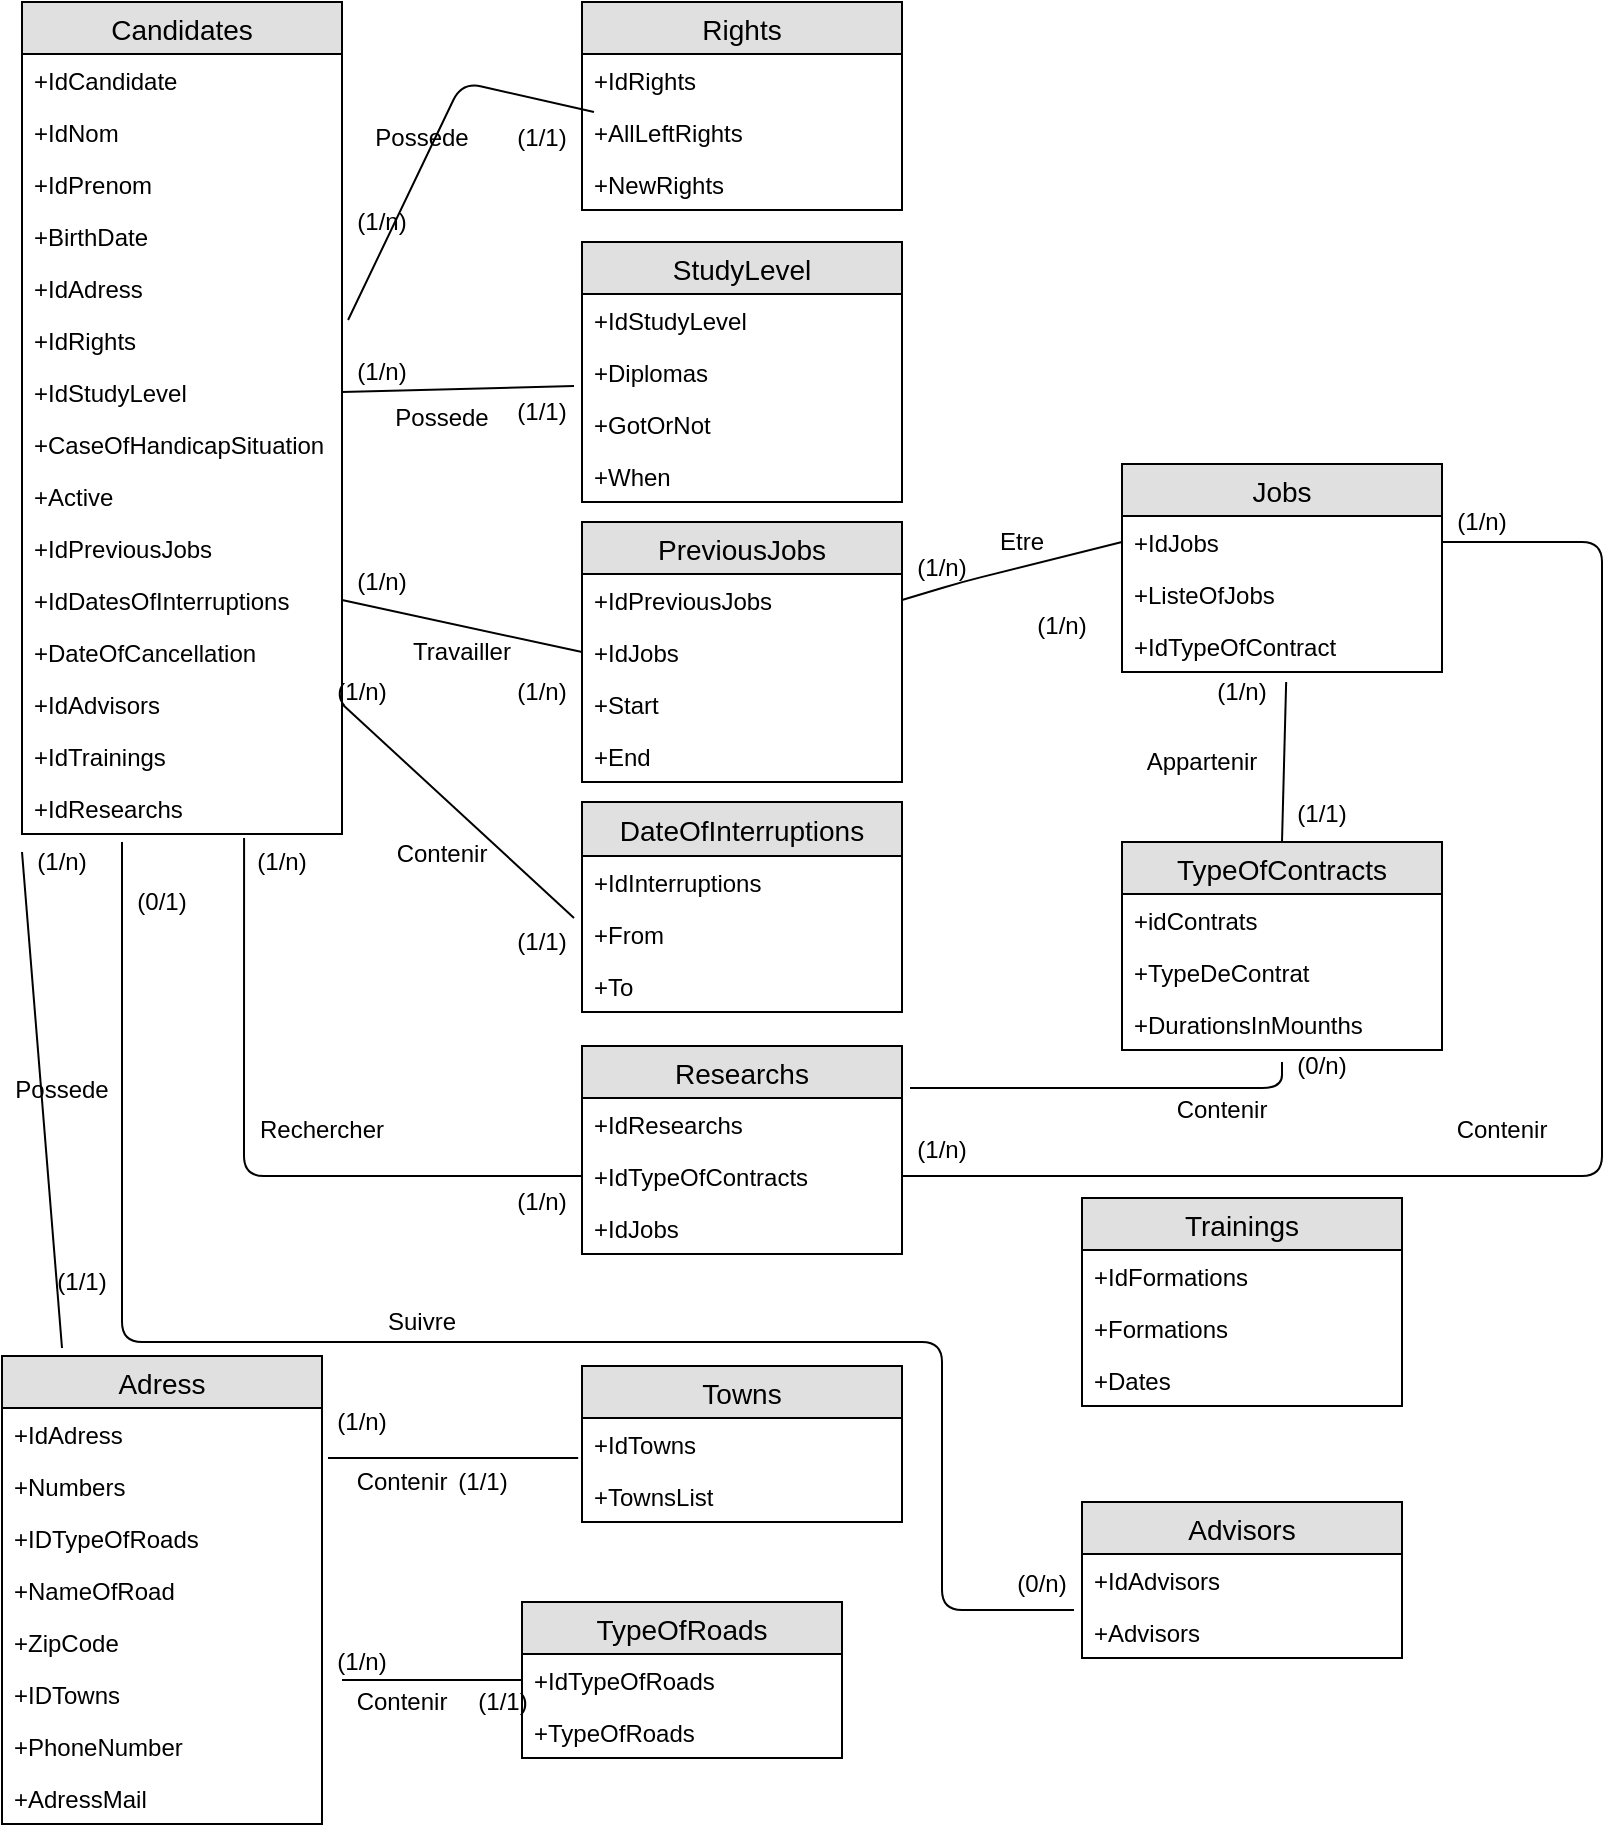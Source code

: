 <mxfile version="12.5.3" type="github">
  <diagram id="s1Qvu9CeLnc-_US4pbAX" name="Page-1">
    <mxGraphModel dx="1039" dy="684" grid="1" gridSize="10" guides="1" tooltips="1" connect="1" arrows="1" fold="1" page="1" pageScale="1" pageWidth="827" pageHeight="1169" math="0" shadow="0">
      <root>
        <mxCell id="0"/>
        <mxCell id="1" parent="0"/>
        <mxCell id="-qMkt_h-Dio3tg8o6YvI-29" value="Candidates" style="swimlane;fontStyle=0;childLayout=stackLayout;horizontal=1;startSize=26;fillColor=#e0e0e0;horizontalStack=0;resizeParent=1;resizeParentMax=0;resizeLast=0;collapsible=1;marginBottom=0;swimlaneFillColor=#ffffff;align=center;fontSize=14;" parent="1" vertex="1">
          <mxGeometry x="10" y="10" width="160" height="416" as="geometry"/>
        </mxCell>
        <mxCell id="-qMkt_h-Dio3tg8o6YvI-30" value="+IdCandidate" style="text;strokeColor=none;fillColor=none;spacingLeft=4;spacingRight=4;overflow=hidden;rotatable=0;points=[[0,0.5],[1,0.5]];portConstraint=eastwest;fontSize=12;" parent="-qMkt_h-Dio3tg8o6YvI-29" vertex="1">
          <mxGeometry y="26" width="160" height="26" as="geometry"/>
        </mxCell>
        <mxCell id="-qMkt_h-Dio3tg8o6YvI-31" value="+IdNom&#xa;" style="text;strokeColor=none;fillColor=none;spacingLeft=4;spacingRight=4;overflow=hidden;rotatable=0;points=[[0,0.5],[1,0.5]];portConstraint=eastwest;fontSize=12;" parent="-qMkt_h-Dio3tg8o6YvI-29" vertex="1">
          <mxGeometry y="52" width="160" height="26" as="geometry"/>
        </mxCell>
        <mxCell id="-qMkt_h-Dio3tg8o6YvI-32" value="+IdPrenom" style="text;strokeColor=none;fillColor=none;spacingLeft=4;spacingRight=4;overflow=hidden;rotatable=0;points=[[0,0.5],[1,0.5]];portConstraint=eastwest;fontSize=12;" parent="-qMkt_h-Dio3tg8o6YvI-29" vertex="1">
          <mxGeometry y="78" width="160" height="26" as="geometry"/>
        </mxCell>
        <mxCell id="-qMkt_h-Dio3tg8o6YvI-128" value="+BirthDate" style="text;strokeColor=none;fillColor=none;spacingLeft=4;spacingRight=4;overflow=hidden;rotatable=0;points=[[0,0.5],[1,0.5]];portConstraint=eastwest;fontSize=12;fontColor=#000000;" parent="-qMkt_h-Dio3tg8o6YvI-29" vertex="1">
          <mxGeometry y="104" width="160" height="26" as="geometry"/>
        </mxCell>
        <mxCell id="SBeB9jDC49FFSnGJznRm-3" value="+IdAdress&#xa;" style="text;strokeColor=none;fillColor=none;spacingLeft=4;spacingRight=4;overflow=hidden;rotatable=0;points=[[0,0.5],[1,0.5]];portConstraint=eastwest;fontSize=12;fontColor=#000000;" vertex="1" parent="-qMkt_h-Dio3tg8o6YvI-29">
          <mxGeometry y="130" width="160" height="26" as="geometry"/>
        </mxCell>
        <mxCell id="-qMkt_h-Dio3tg8o6YvI-36" value="+IdRights" style="text;strokeColor=none;fillColor=none;spacingLeft=4;spacingRight=4;overflow=hidden;rotatable=0;points=[[0,0.5],[1,0.5]];portConstraint=eastwest;fontSize=12;fontColor=#000000;" parent="-qMkt_h-Dio3tg8o6YvI-29" vertex="1">
          <mxGeometry y="156" width="160" height="26" as="geometry"/>
        </mxCell>
        <mxCell id="-qMkt_h-Dio3tg8o6YvI-134" value="+IdStudyLevel" style="text;strokeColor=none;fillColor=none;spacingLeft=4;spacingRight=4;overflow=hidden;rotatable=0;points=[[0,0.5],[1,0.5]];portConstraint=eastwest;fontSize=12;fontColor=#000000;" parent="-qMkt_h-Dio3tg8o6YvI-29" vertex="1">
          <mxGeometry y="182" width="160" height="26" as="geometry"/>
        </mxCell>
        <mxCell id="-qMkt_h-Dio3tg8o6YvI-140" value="+CaseOfHandicapSituation" style="text;strokeColor=none;fillColor=none;spacingLeft=4;spacingRight=4;overflow=hidden;rotatable=0;points=[[0,0.5],[1,0.5]];portConstraint=eastwest;fontSize=12;fontColor=#000000;" parent="-qMkt_h-Dio3tg8o6YvI-29" vertex="1">
          <mxGeometry y="208" width="160" height="26" as="geometry"/>
        </mxCell>
        <mxCell id="-qMkt_h-Dio3tg8o6YvI-34" value="+Active" style="text;strokeColor=none;fillColor=none;spacingLeft=4;spacingRight=4;overflow=hidden;rotatable=0;points=[[0,0.5],[1,0.5]];portConstraint=eastwest;fontSize=12;" parent="-qMkt_h-Dio3tg8o6YvI-29" vertex="1">
          <mxGeometry y="234" width="160" height="26" as="geometry"/>
        </mxCell>
        <mxCell id="-qMkt_h-Dio3tg8o6YvI-40" value="+IdPreviousJobs" style="text;strokeColor=none;fillColor=none;spacingLeft=4;spacingRight=4;overflow=hidden;rotatable=0;points=[[0,0.5],[1,0.5]];portConstraint=eastwest;fontSize=12;fontColor=#000000;" parent="-qMkt_h-Dio3tg8o6YvI-29" vertex="1">
          <mxGeometry y="260" width="160" height="26" as="geometry"/>
        </mxCell>
        <mxCell id="-qMkt_h-Dio3tg8o6YvI-76" value="+IdDatesOfInterruptions&#xa;" style="text;strokeColor=none;fillColor=none;spacingLeft=4;spacingRight=4;overflow=hidden;rotatable=0;points=[[0,0.5],[1,0.5]];portConstraint=eastwest;fontSize=12;fontColor=#000000;" parent="-qMkt_h-Dio3tg8o6YvI-29" vertex="1">
          <mxGeometry y="286" width="160" height="26" as="geometry"/>
        </mxCell>
        <mxCell id="-qMkt_h-Dio3tg8o6YvI-72" value="+DateOfCancellation&#xa;" style="text;strokeColor=none;fillColor=none;spacingLeft=4;spacingRight=4;overflow=hidden;rotatable=0;points=[[0,0.5],[1,0.5]];portConstraint=eastwest;fontSize=12;fontColor=#000000;" parent="-qMkt_h-Dio3tg8o6YvI-29" vertex="1">
          <mxGeometry y="312" width="160" height="26" as="geometry"/>
        </mxCell>
        <mxCell id="-qMkt_h-Dio3tg8o6YvI-37" value="+IdAdvisors" style="text;strokeColor=none;fillColor=none;spacingLeft=4;spacingRight=4;overflow=hidden;rotatable=0;points=[[0,0.5],[1,0.5]];portConstraint=eastwest;fontSize=12;fontColor=#000000;" parent="-qMkt_h-Dio3tg8o6YvI-29" vertex="1">
          <mxGeometry y="338" width="160" height="26" as="geometry"/>
        </mxCell>
        <mxCell id="-qMkt_h-Dio3tg8o6YvI-38" value="+IdTrainings" style="text;strokeColor=none;fillColor=none;spacingLeft=4;spacingRight=4;overflow=hidden;rotatable=0;points=[[0,0.5],[1,0.5]];portConstraint=eastwest;fontSize=12;fontColor=#000000;" parent="-qMkt_h-Dio3tg8o6YvI-29" vertex="1">
          <mxGeometry y="364" width="160" height="26" as="geometry"/>
        </mxCell>
        <mxCell id="-qMkt_h-Dio3tg8o6YvI-39" value="+IdResearchs" style="text;strokeColor=none;fillColor=none;spacingLeft=4;spacingRight=4;overflow=hidden;rotatable=0;points=[[0,0.5],[1,0.5]];portConstraint=eastwest;fontSize=12;fontColor=#000000;" parent="-qMkt_h-Dio3tg8o6YvI-29" vertex="1">
          <mxGeometry y="390" width="160" height="26" as="geometry"/>
        </mxCell>
        <mxCell id="-qMkt_h-Dio3tg8o6YvI-61" value="Rights" style="swimlane;fontStyle=0;childLayout=stackLayout;horizontal=1;startSize=26;fillColor=#e0e0e0;horizontalStack=0;resizeParent=1;resizeParentMax=0;resizeLast=0;collapsible=1;marginBottom=0;swimlaneFillColor=#ffffff;align=center;fontSize=14;" parent="1" vertex="1">
          <mxGeometry x="290" y="10" width="160" height="104" as="geometry"/>
        </mxCell>
        <mxCell id="-qMkt_h-Dio3tg8o6YvI-62" value="+IdRights" style="text;strokeColor=none;fillColor=none;spacingLeft=4;spacingRight=4;overflow=hidden;rotatable=0;points=[[0,0.5],[1,0.5]];portConstraint=eastwest;fontSize=12;" parent="-qMkt_h-Dio3tg8o6YvI-61" vertex="1">
          <mxGeometry y="26" width="160" height="26" as="geometry"/>
        </mxCell>
        <mxCell id="-qMkt_h-Dio3tg8o6YvI-63" value="+AllLeftRights" style="text;strokeColor=none;fillColor=none;spacingLeft=4;spacingRight=4;overflow=hidden;rotatable=0;points=[[0,0.5],[1,0.5]];portConstraint=eastwest;fontSize=12;" parent="-qMkt_h-Dio3tg8o6YvI-61" vertex="1">
          <mxGeometry y="52" width="160" height="26" as="geometry"/>
        </mxCell>
        <mxCell id="-qMkt_h-Dio3tg8o6YvI-91" value="+NewRights" style="text;strokeColor=none;fillColor=none;spacingLeft=4;spacingRight=4;overflow=hidden;rotatable=0;points=[[0,0.5],[1,0.5]];portConstraint=eastwest;fontSize=12;" parent="-qMkt_h-Dio3tg8o6YvI-61" vertex="1">
          <mxGeometry y="78" width="160" height="26" as="geometry"/>
        </mxCell>
        <mxCell id="-qMkt_h-Dio3tg8o6YvI-64" value="Advisors" style="swimlane;fontStyle=0;childLayout=stackLayout;horizontal=1;startSize=26;fillColor=#e0e0e0;horizontalStack=0;resizeParent=1;resizeParentMax=0;resizeLast=0;collapsible=1;marginBottom=0;swimlaneFillColor=#ffffff;align=center;fontSize=14;" parent="1" vertex="1">
          <mxGeometry x="540" y="760" width="160" height="78" as="geometry"/>
        </mxCell>
        <mxCell id="-qMkt_h-Dio3tg8o6YvI-65" value="+IdAdvisors" style="text;strokeColor=none;fillColor=none;spacingLeft=4;spacingRight=4;overflow=hidden;rotatable=0;points=[[0,0.5],[1,0.5]];portConstraint=eastwest;fontSize=12;" parent="-qMkt_h-Dio3tg8o6YvI-64" vertex="1">
          <mxGeometry y="26" width="160" height="26" as="geometry"/>
        </mxCell>
        <mxCell id="-qMkt_h-Dio3tg8o6YvI-66" value="+Advisors" style="text;strokeColor=none;fillColor=none;spacingLeft=4;spacingRight=4;overflow=hidden;rotatable=0;points=[[0,0.5],[1,0.5]];portConstraint=eastwest;fontSize=12;" parent="-qMkt_h-Dio3tg8o6YvI-64" vertex="1">
          <mxGeometry y="52" width="160" height="26" as="geometry"/>
        </mxCell>
        <mxCell id="-qMkt_h-Dio3tg8o6YvI-68" value="Trainings" style="swimlane;fontStyle=0;childLayout=stackLayout;horizontal=1;startSize=26;fillColor=#e0e0e0;horizontalStack=0;resizeParent=1;resizeParentMax=0;resizeLast=0;collapsible=1;marginBottom=0;swimlaneFillColor=#ffffff;align=center;fontSize=14;" parent="1" vertex="1">
          <mxGeometry x="540" y="608" width="160" height="104" as="geometry"/>
        </mxCell>
        <mxCell id="-qMkt_h-Dio3tg8o6YvI-69" value="+IdFormations" style="text;strokeColor=none;fillColor=none;spacingLeft=4;spacingRight=4;overflow=hidden;rotatable=0;points=[[0,0.5],[1,0.5]];portConstraint=eastwest;fontSize=12;" parent="-qMkt_h-Dio3tg8o6YvI-68" vertex="1">
          <mxGeometry y="26" width="160" height="26" as="geometry"/>
        </mxCell>
        <mxCell id="-qMkt_h-Dio3tg8o6YvI-70" value="+Formations" style="text;strokeColor=none;fillColor=none;spacingLeft=4;spacingRight=4;overflow=hidden;rotatable=0;points=[[0,0.5],[1,0.5]];portConstraint=eastwest;fontSize=12;" parent="-qMkt_h-Dio3tg8o6YvI-68" vertex="1">
          <mxGeometry y="52" width="160" height="26" as="geometry"/>
        </mxCell>
        <mxCell id="-qMkt_h-Dio3tg8o6YvI-71" value="+Dates" style="text;strokeColor=none;fillColor=none;spacingLeft=4;spacingRight=4;overflow=hidden;rotatable=0;points=[[0,0.5],[1,0.5]];portConstraint=eastwest;fontSize=12;" parent="-qMkt_h-Dio3tg8o6YvI-68" vertex="1">
          <mxGeometry y="78" width="160" height="26" as="geometry"/>
        </mxCell>
        <mxCell id="-qMkt_h-Dio3tg8o6YvI-77" value="DateOfInterruptions" style="swimlane;fontStyle=0;childLayout=stackLayout;horizontal=1;startSize=27;fillColor=#e0e0e0;horizontalStack=0;resizeParent=1;resizeParentMax=0;resizeLast=0;collapsible=1;marginBottom=0;swimlaneFillColor=#ffffff;align=center;fontSize=14;" parent="1" vertex="1">
          <mxGeometry x="290" y="410" width="160" height="105" as="geometry"/>
        </mxCell>
        <mxCell id="-qMkt_h-Dio3tg8o6YvI-78" value="+IdInterruptions" style="text;strokeColor=none;fillColor=none;spacingLeft=4;spacingRight=4;overflow=hidden;rotatable=0;points=[[0,0.5],[1,0.5]];portConstraint=eastwest;fontSize=12;fontStyle=0" parent="-qMkt_h-Dio3tg8o6YvI-77" vertex="1">
          <mxGeometry y="27" width="160" height="26" as="geometry"/>
        </mxCell>
        <mxCell id="-qMkt_h-Dio3tg8o6YvI-79" value="+From" style="text;strokeColor=none;fillColor=none;spacingLeft=4;spacingRight=4;overflow=hidden;rotatable=0;points=[[0,0.5],[1,0.5]];portConstraint=eastwest;fontSize=12;" parent="-qMkt_h-Dio3tg8o6YvI-77" vertex="1">
          <mxGeometry y="53" width="160" height="26" as="geometry"/>
        </mxCell>
        <mxCell id="SBeB9jDC49FFSnGJznRm-2" value="+To" style="text;strokeColor=none;fillColor=none;spacingLeft=4;spacingRight=4;overflow=hidden;rotatable=0;points=[[0,0.5],[1,0.5]];portConstraint=eastwest;fontSize=12;" vertex="1" parent="-qMkt_h-Dio3tg8o6YvI-77">
          <mxGeometry y="79" width="160" height="26" as="geometry"/>
        </mxCell>
        <mxCell id="-qMkt_h-Dio3tg8o6YvI-80" value="Researchs" style="swimlane;fontStyle=0;childLayout=stackLayout;horizontal=1;startSize=26;fillColor=#e0e0e0;horizontalStack=0;resizeParent=1;resizeParentMax=0;resizeLast=0;collapsible=1;marginBottom=0;swimlaneFillColor=#ffffff;align=center;fontSize=14;" parent="1" vertex="1">
          <mxGeometry x="290" y="532" width="160" height="104" as="geometry"/>
        </mxCell>
        <mxCell id="-qMkt_h-Dio3tg8o6YvI-81" value="+IdResearchs" style="text;strokeColor=none;fillColor=none;spacingLeft=4;spacingRight=4;overflow=hidden;rotatable=0;points=[[0,0.5],[1,0.5]];portConstraint=eastwest;fontSize=12;" parent="-qMkt_h-Dio3tg8o6YvI-80" vertex="1">
          <mxGeometry y="26" width="160" height="26" as="geometry"/>
        </mxCell>
        <mxCell id="-qMkt_h-Dio3tg8o6YvI-82" value="+IdTypeOfContracts" style="text;strokeColor=none;fillColor=none;spacingLeft=4;spacingRight=4;overflow=hidden;rotatable=0;points=[[0,0.5],[1,0.5]];portConstraint=eastwest;fontSize=12;" parent="-qMkt_h-Dio3tg8o6YvI-80" vertex="1">
          <mxGeometry y="52" width="160" height="26" as="geometry"/>
        </mxCell>
        <mxCell id="-qMkt_h-Dio3tg8o6YvI-133" value="+IdJobs" style="text;strokeColor=none;fillColor=none;spacingLeft=4;spacingRight=4;overflow=hidden;rotatable=0;points=[[0,0.5],[1,0.5]];portConstraint=eastwest;fontSize=12;" parent="-qMkt_h-Dio3tg8o6YvI-80" vertex="1">
          <mxGeometry y="78" width="160" height="26" as="geometry"/>
        </mxCell>
        <mxCell id="-qMkt_h-Dio3tg8o6YvI-84" value="TypeOfContracts" style="swimlane;fontStyle=0;childLayout=stackLayout;horizontal=1;startSize=26;fillColor=#e0e0e0;horizontalStack=0;resizeParent=1;resizeParentMax=0;resizeLast=0;collapsible=1;marginBottom=0;swimlaneFillColor=#ffffff;align=center;fontSize=14;" parent="1" vertex="1">
          <mxGeometry x="560" y="430" width="160" height="104" as="geometry"/>
        </mxCell>
        <mxCell id="-qMkt_h-Dio3tg8o6YvI-85" value="+idContrats" style="text;strokeColor=none;fillColor=none;spacingLeft=4;spacingRight=4;overflow=hidden;rotatable=0;points=[[0,0.5],[1,0.5]];portConstraint=eastwest;fontSize=12;" parent="-qMkt_h-Dio3tg8o6YvI-84" vertex="1">
          <mxGeometry y="26" width="160" height="26" as="geometry"/>
        </mxCell>
        <mxCell id="-qMkt_h-Dio3tg8o6YvI-86" value="+TypeDeContrat" style="text;strokeColor=none;fillColor=none;spacingLeft=4;spacingRight=4;overflow=hidden;rotatable=0;points=[[0,0.5],[1,0.5]];portConstraint=eastwest;fontSize=12;" parent="-qMkt_h-Dio3tg8o6YvI-84" vertex="1">
          <mxGeometry y="52" width="160" height="26" as="geometry"/>
        </mxCell>
        <mxCell id="-qMkt_h-Dio3tg8o6YvI-87" value="+DurationsInMounths" style="text;strokeColor=none;fillColor=none;spacingLeft=4;spacingRight=4;overflow=hidden;rotatable=0;points=[[0,0.5],[1,0.5]];portConstraint=eastwest;fontSize=12;" parent="-qMkt_h-Dio3tg8o6YvI-84" vertex="1">
          <mxGeometry y="78" width="160" height="26" as="geometry"/>
        </mxCell>
        <mxCell id="-qMkt_h-Dio3tg8o6YvI-93" value="PreviousJobs" style="swimlane;fontStyle=0;childLayout=stackLayout;horizontal=1;startSize=26;fillColor=#e0e0e0;horizontalStack=0;resizeParent=1;resizeParentMax=0;resizeLast=0;collapsible=1;marginBottom=0;swimlaneFillColor=#ffffff;align=center;fontSize=14;" parent="1" vertex="1">
          <mxGeometry x="290" y="270" width="160" height="130" as="geometry"/>
        </mxCell>
        <mxCell id="-qMkt_h-Dio3tg8o6YvI-94" value="+IdPreviousJobs" style="text;strokeColor=none;fillColor=none;spacingLeft=4;spacingRight=4;overflow=hidden;rotatable=0;points=[[0,0.5],[1,0.5]];portConstraint=eastwest;fontSize=12;" parent="-qMkt_h-Dio3tg8o6YvI-93" vertex="1">
          <mxGeometry y="26" width="160" height="26" as="geometry"/>
        </mxCell>
        <mxCell id="-qMkt_h-Dio3tg8o6YvI-95" value="+IdJobs" style="text;strokeColor=none;fillColor=none;spacingLeft=4;spacingRight=4;overflow=hidden;rotatable=0;points=[[0,0.5],[1,0.5]];portConstraint=eastwest;fontSize=12;" parent="-qMkt_h-Dio3tg8o6YvI-93" vertex="1">
          <mxGeometry y="52" width="160" height="26" as="geometry"/>
        </mxCell>
        <mxCell id="-qMkt_h-Dio3tg8o6YvI-96" value="+Start" style="text;strokeColor=none;fillColor=none;spacingLeft=4;spacingRight=4;overflow=hidden;rotatable=0;points=[[0,0.5],[1,0.5]];portConstraint=eastwest;fontSize=12;" parent="-qMkt_h-Dio3tg8o6YvI-93" vertex="1">
          <mxGeometry y="78" width="160" height="26" as="geometry"/>
        </mxCell>
        <mxCell id="SBeB9jDC49FFSnGJznRm-53" value="+End" style="text;strokeColor=none;fillColor=none;spacingLeft=4;spacingRight=4;overflow=hidden;rotatable=0;points=[[0,0.5],[1,0.5]];portConstraint=eastwest;fontSize=12;" vertex="1" parent="-qMkt_h-Dio3tg8o6YvI-93">
          <mxGeometry y="104" width="160" height="26" as="geometry"/>
        </mxCell>
        <mxCell id="-qMkt_h-Dio3tg8o6YvI-98" value="Jobs" style="swimlane;fontStyle=0;childLayout=stackLayout;horizontal=1;startSize=26;fillColor=#e0e0e0;horizontalStack=0;resizeParent=1;resizeParentMax=0;resizeLast=0;collapsible=1;marginBottom=0;swimlaneFillColor=#ffffff;align=center;fontSize=14;" parent="1" vertex="1">
          <mxGeometry x="560" y="241" width="160" height="104" as="geometry"/>
        </mxCell>
        <mxCell id="-qMkt_h-Dio3tg8o6YvI-99" value="+IdJobs" style="text;strokeColor=none;fillColor=none;spacingLeft=4;spacingRight=4;overflow=hidden;rotatable=0;points=[[0,0.5],[1,0.5]];portConstraint=eastwest;fontSize=12;fontStyle=0" parent="-qMkt_h-Dio3tg8o6YvI-98" vertex="1">
          <mxGeometry y="26" width="160" height="26" as="geometry"/>
        </mxCell>
        <mxCell id="-qMkt_h-Dio3tg8o6YvI-100" value="+ListeOfJobs" style="text;strokeColor=none;fillColor=none;spacingLeft=4;spacingRight=4;overflow=hidden;rotatable=0;points=[[0,0.5],[1,0.5]];portConstraint=eastwest;fontSize=12;" parent="-qMkt_h-Dio3tg8o6YvI-98" vertex="1">
          <mxGeometry y="52" width="160" height="26" as="geometry"/>
        </mxCell>
        <mxCell id="-qMkt_h-Dio3tg8o6YvI-139" value="+IdTypeOfContract" style="text;strokeColor=none;fillColor=none;spacingLeft=4;spacingRight=4;overflow=hidden;rotatable=0;points=[[0,0.5],[1,0.5]];portConstraint=eastwest;fontSize=12;" parent="-qMkt_h-Dio3tg8o6YvI-98" vertex="1">
          <mxGeometry y="78" width="160" height="26" as="geometry"/>
        </mxCell>
        <mxCell id="-qMkt_h-Dio3tg8o6YvI-106" value="Adress" style="swimlane;fontStyle=0;childLayout=stackLayout;horizontal=1;startSize=26;fillColor=#e0e0e0;horizontalStack=0;resizeParent=1;resizeParentMax=0;resizeLast=0;collapsible=1;marginBottom=0;swimlaneFillColor=#ffffff;align=center;fontSize=14;" parent="1" vertex="1">
          <mxGeometry y="687" width="160" height="234" as="geometry"/>
        </mxCell>
        <mxCell id="-qMkt_h-Dio3tg8o6YvI-107" value="+IdAdress" style="text;strokeColor=none;fillColor=none;spacingLeft=4;spacingRight=4;overflow=hidden;rotatable=0;points=[[0,0.5],[1,0.5]];portConstraint=eastwest;fontSize=12;" parent="-qMkt_h-Dio3tg8o6YvI-106" vertex="1">
          <mxGeometry y="26" width="160" height="26" as="geometry"/>
        </mxCell>
        <mxCell id="-qMkt_h-Dio3tg8o6YvI-108" value="+Numbers" style="text;strokeColor=none;fillColor=none;spacingLeft=4;spacingRight=4;overflow=hidden;rotatable=0;points=[[0,0.5],[1,0.5]];portConstraint=eastwest;fontSize=12;" parent="-qMkt_h-Dio3tg8o6YvI-106" vertex="1">
          <mxGeometry y="52" width="160" height="26" as="geometry"/>
        </mxCell>
        <mxCell id="-qMkt_h-Dio3tg8o6YvI-109" value="+IDTypeOfRoads" style="text;strokeColor=none;fillColor=none;spacingLeft=4;spacingRight=4;overflow=hidden;rotatable=0;points=[[0,0.5],[1,0.5]];portConstraint=eastwest;fontSize=12;" parent="-qMkt_h-Dio3tg8o6YvI-106" vertex="1">
          <mxGeometry y="78" width="160" height="26" as="geometry"/>
        </mxCell>
        <mxCell id="-qMkt_h-Dio3tg8o6YvI-119" value="+NameOfRoad" style="text;strokeColor=none;fillColor=none;spacingLeft=4;spacingRight=4;overflow=hidden;rotatable=0;points=[[0,0.5],[1,0.5]];portConstraint=eastwest;fontSize=12;" parent="-qMkt_h-Dio3tg8o6YvI-106" vertex="1">
          <mxGeometry y="104" width="160" height="26" as="geometry"/>
        </mxCell>
        <mxCell id="-qMkt_h-Dio3tg8o6YvI-120" value="+ZipCode" style="text;strokeColor=none;fillColor=none;spacingLeft=4;spacingRight=4;overflow=hidden;rotatable=0;points=[[0,0.5],[1,0.5]];portConstraint=eastwest;fontSize=12;" parent="-qMkt_h-Dio3tg8o6YvI-106" vertex="1">
          <mxGeometry y="130" width="160" height="26" as="geometry"/>
        </mxCell>
        <mxCell id="-qMkt_h-Dio3tg8o6YvI-121" value="+IDTowns" style="text;strokeColor=none;fillColor=none;spacingLeft=4;spacingRight=4;overflow=hidden;rotatable=0;points=[[0,0.5],[1,0.5]];portConstraint=eastwest;fontSize=12;" parent="-qMkt_h-Dio3tg8o6YvI-106" vertex="1">
          <mxGeometry y="156" width="160" height="26" as="geometry"/>
        </mxCell>
        <mxCell id="-qMkt_h-Dio3tg8o6YvI-110" value="+PhoneNumber" style="text;strokeColor=none;fillColor=none;spacingLeft=4;spacingRight=4;overflow=hidden;rotatable=0;points=[[0,0.5],[1,0.5]];portConstraint=eastwest;fontSize=12;" parent="-qMkt_h-Dio3tg8o6YvI-106" vertex="1">
          <mxGeometry y="182" width="160" height="26" as="geometry"/>
        </mxCell>
        <mxCell id="-qMkt_h-Dio3tg8o6YvI-111" value="+AdressMail" style="text;strokeColor=none;fillColor=none;spacingLeft=4;spacingRight=4;overflow=hidden;rotatable=0;points=[[0,0.5],[1,0.5]];portConstraint=eastwest;fontSize=12;" parent="-qMkt_h-Dio3tg8o6YvI-106" vertex="1">
          <mxGeometry y="208" width="160" height="26" as="geometry"/>
        </mxCell>
        <mxCell id="-qMkt_h-Dio3tg8o6YvI-115" value="TypeOfRoads" style="swimlane;fontStyle=0;childLayout=stackLayout;horizontal=1;startSize=26;fillColor=#e0e0e0;horizontalStack=0;resizeParent=1;resizeParentMax=0;resizeLast=0;collapsible=1;marginBottom=0;swimlaneFillColor=#ffffff;align=center;fontSize=14;" parent="1" vertex="1">
          <mxGeometry x="260" y="810" width="160" height="78" as="geometry"/>
        </mxCell>
        <mxCell id="-qMkt_h-Dio3tg8o6YvI-116" value="+IdTypeOfRoads" style="text;strokeColor=none;fillColor=none;spacingLeft=4;spacingRight=4;overflow=hidden;rotatable=0;points=[[0,0.5],[1,0.5]];portConstraint=eastwest;fontSize=12;fontStyle=0" parent="-qMkt_h-Dio3tg8o6YvI-115" vertex="1">
          <mxGeometry y="26" width="160" height="26" as="geometry"/>
        </mxCell>
        <mxCell id="-qMkt_h-Dio3tg8o6YvI-117" value="+TypeOfRoads" style="text;strokeColor=none;fillColor=none;spacingLeft=4;spacingRight=4;overflow=hidden;rotatable=0;points=[[0,0.5],[1,0.5]];portConstraint=eastwest;fontSize=12;" parent="-qMkt_h-Dio3tg8o6YvI-115" vertex="1">
          <mxGeometry y="52" width="160" height="26" as="geometry"/>
        </mxCell>
        <mxCell id="-qMkt_h-Dio3tg8o6YvI-125" value="Towns" style="swimlane;fontStyle=0;childLayout=stackLayout;horizontal=1;startSize=26;fillColor=#e0e0e0;horizontalStack=0;resizeParent=1;resizeParentMax=0;resizeLast=0;collapsible=1;marginBottom=0;swimlaneFillColor=#ffffff;align=center;fontSize=14;" parent="1" vertex="1">
          <mxGeometry x="290" y="692" width="160" height="78" as="geometry"/>
        </mxCell>
        <mxCell id="-qMkt_h-Dio3tg8o6YvI-126" value="+IdTowns" style="text;strokeColor=none;fillColor=none;spacingLeft=4;spacingRight=4;overflow=hidden;rotatable=0;points=[[0,0.5],[1,0.5]];portConstraint=eastwest;fontSize=12;fontStyle=0" parent="-qMkt_h-Dio3tg8o6YvI-125" vertex="1">
          <mxGeometry y="26" width="160" height="26" as="geometry"/>
        </mxCell>
        <mxCell id="-qMkt_h-Dio3tg8o6YvI-127" value="+TownsList" style="text;strokeColor=none;fillColor=none;spacingLeft=4;spacingRight=4;overflow=hidden;rotatable=0;points=[[0,0.5],[1,0.5]];portConstraint=eastwest;fontSize=12;" parent="-qMkt_h-Dio3tg8o6YvI-125" vertex="1">
          <mxGeometry y="52" width="160" height="26" as="geometry"/>
        </mxCell>
        <mxCell id="-qMkt_h-Dio3tg8o6YvI-135" value="StudyLevel" style="swimlane;fontStyle=0;childLayout=stackLayout;horizontal=1;startSize=26;fillColor=#e0e0e0;horizontalStack=0;resizeParent=1;resizeParentMax=0;resizeLast=0;collapsible=1;marginBottom=0;swimlaneFillColor=#ffffff;align=center;fontSize=14;" parent="1" vertex="1">
          <mxGeometry x="290" y="130" width="160" height="130" as="geometry"/>
        </mxCell>
        <mxCell id="-qMkt_h-Dio3tg8o6YvI-136" value="+IdStudyLevel" style="text;strokeColor=none;fillColor=none;spacingLeft=4;spacingRight=4;overflow=hidden;rotatable=0;points=[[0,0.5],[1,0.5]];portConstraint=eastwest;fontSize=12;" parent="-qMkt_h-Dio3tg8o6YvI-135" vertex="1">
          <mxGeometry y="26" width="160" height="26" as="geometry"/>
        </mxCell>
        <mxCell id="-qMkt_h-Dio3tg8o6YvI-137" value="+Diplomas" style="text;strokeColor=none;fillColor=none;spacingLeft=4;spacingRight=4;overflow=hidden;rotatable=0;points=[[0,0.5],[1,0.5]];portConstraint=eastwest;fontSize=12;" parent="-qMkt_h-Dio3tg8o6YvI-135" vertex="1">
          <mxGeometry y="52" width="160" height="26" as="geometry"/>
        </mxCell>
        <mxCell id="-qMkt_h-Dio3tg8o6YvI-138" value="+GotOrNot" style="text;strokeColor=none;fillColor=none;spacingLeft=4;spacingRight=4;overflow=hidden;rotatable=0;points=[[0,0.5],[1,0.5]];portConstraint=eastwest;fontSize=12;" parent="-qMkt_h-Dio3tg8o6YvI-135" vertex="1">
          <mxGeometry y="78" width="160" height="26" as="geometry"/>
        </mxCell>
        <mxCell id="SBeB9jDC49FFSnGJznRm-1" value="+When" style="text;strokeColor=none;fillColor=none;spacingLeft=4;spacingRight=4;overflow=hidden;rotatable=0;points=[[0,0.5],[1,0.5]];portConstraint=eastwest;fontSize=12;" vertex="1" parent="-qMkt_h-Dio3tg8o6YvI-135">
          <mxGeometry y="104" width="160" height="26" as="geometry"/>
        </mxCell>
        <mxCell id="SBeB9jDC49FFSnGJznRm-5" value="" style="endArrow=none;html=1;fontColor=#000000;entryX=0;entryY=0.25;entryDx=0;entryDy=0;" edge="1" parent="1" target="SBeB9jDC49FFSnGJznRm-7">
          <mxGeometry width="50" height="50" relative="1" as="geometry">
            <mxPoint x="30" y="683" as="sourcePoint"/>
            <mxPoint x="80" y="460" as="targetPoint"/>
          </mxGeometry>
        </mxCell>
        <mxCell id="SBeB9jDC49FFSnGJznRm-6" value="(1/n)" style="text;html=1;strokeColor=none;fillColor=none;align=center;verticalAlign=middle;whiteSpace=wrap;rounded=0;fontColor=#000000;" vertex="1" parent="1">
          <mxGeometry x="160" y="710" width="40" height="20" as="geometry"/>
        </mxCell>
        <mxCell id="SBeB9jDC49FFSnGJznRm-7" value="(1/n)" style="text;html=1;strokeColor=none;fillColor=none;align=center;verticalAlign=middle;whiteSpace=wrap;rounded=0;fontColor=#000000;" vertex="1" parent="1">
          <mxGeometry x="10" y="430" width="40" height="20" as="geometry"/>
        </mxCell>
        <mxCell id="SBeB9jDC49FFSnGJznRm-8" value="(1/1)" style="text;html=1;strokeColor=none;fillColor=none;align=center;verticalAlign=middle;whiteSpace=wrap;rounded=0;fontColor=#000000;" vertex="1" parent="1">
          <mxGeometry x="20" y="640" width="40" height="20" as="geometry"/>
        </mxCell>
        <mxCell id="SBeB9jDC49FFSnGJznRm-9" value="" style="endArrow=none;html=1;fontColor=#000000;entryX=-0.012;entryY=0.769;entryDx=0;entryDy=0;entryPerimeter=0;" edge="1" parent="1" target="-qMkt_h-Dio3tg8o6YvI-126">
          <mxGeometry width="50" height="50" relative="1" as="geometry">
            <mxPoint x="163" y="738" as="sourcePoint"/>
            <mxPoint x="250" y="1130" as="targetPoint"/>
          </mxGeometry>
        </mxCell>
        <mxCell id="SBeB9jDC49FFSnGJznRm-10" value="(1/1)" style="text;html=1;align=center;verticalAlign=middle;resizable=0;points=[];autosize=1;fontColor=#000000;" vertex="1" parent="1">
          <mxGeometry x="220" y="740" width="40" height="20" as="geometry"/>
        </mxCell>
        <mxCell id="SBeB9jDC49FFSnGJznRm-11" value="Possede" style="text;html=1;strokeColor=none;fillColor=none;align=center;verticalAlign=middle;whiteSpace=wrap;rounded=0;fontColor=#000000;" vertex="1" parent="1">
          <mxGeometry x="10" y="544" width="40" height="20" as="geometry"/>
        </mxCell>
        <mxCell id="SBeB9jDC49FFSnGJznRm-12" value="&lt;div&gt;Contenir&lt;/div&gt;" style="text;html=1;strokeColor=none;fillColor=none;align=center;verticalAlign=middle;whiteSpace=wrap;rounded=0;fontColor=#000000;" vertex="1" parent="1">
          <mxGeometry x="180" y="740" width="40" height="20" as="geometry"/>
        </mxCell>
        <mxCell id="SBeB9jDC49FFSnGJznRm-14" value="" style="endArrow=none;html=1;fontColor=#000000;entryX=0;entryY=0.5;entryDx=0;entryDy=0;" edge="1" parent="1" target="-qMkt_h-Dio3tg8o6YvI-116">
          <mxGeometry width="50" height="50" relative="1" as="geometry">
            <mxPoint x="170" y="849" as="sourcePoint"/>
            <mxPoint x="510" y="910" as="targetPoint"/>
          </mxGeometry>
        </mxCell>
        <mxCell id="SBeB9jDC49FFSnGJznRm-25" value="(1/1)" style="text;html=1;align=center;verticalAlign=middle;resizable=0;points=[];autosize=1;fontColor=#000000;" vertex="1" parent="1">
          <mxGeometry x="230" y="850" width="40" height="20" as="geometry"/>
        </mxCell>
        <mxCell id="SBeB9jDC49FFSnGJznRm-18" value="&lt;div&gt;Contenir&lt;/div&gt;" style="text;html=1;strokeColor=none;fillColor=none;align=center;verticalAlign=middle;whiteSpace=wrap;rounded=0;fontColor=#000000;" vertex="1" parent="1">
          <mxGeometry x="180" y="850" width="40" height="20" as="geometry"/>
        </mxCell>
        <mxCell id="SBeB9jDC49FFSnGJznRm-31" value="(1/n)" style="text;html=1;strokeColor=none;fillColor=none;align=center;verticalAlign=middle;whiteSpace=wrap;rounded=0;fontColor=#000000;" vertex="1" parent="1">
          <mxGeometry x="160" y="830" width="40" height="20" as="geometry"/>
        </mxCell>
        <mxCell id="SBeB9jDC49FFSnGJznRm-36" value="" style="endArrow=none;html=1;fontColor=#000000;exitX=1.019;exitY=0.115;exitDx=0;exitDy=0;exitPerimeter=0;entryX=-0.025;entryY=0.115;entryDx=0;entryDy=0;entryPerimeter=0;" edge="1" parent="1" source="-qMkt_h-Dio3tg8o6YvI-36">
          <mxGeometry width="50" height="50" relative="1" as="geometry">
            <mxPoint x="183.04" y="172.006" as="sourcePoint"/>
            <mxPoint x="296" y="64.99" as="targetPoint"/>
            <Array as="points">
              <mxPoint x="230" y="50"/>
            </Array>
          </mxGeometry>
        </mxCell>
        <mxCell id="SBeB9jDC49FFSnGJznRm-37" value="(1/n)" style="text;html=1;strokeColor=none;fillColor=none;align=center;verticalAlign=middle;whiteSpace=wrap;rounded=0;fontColor=#000000;" vertex="1" parent="1">
          <mxGeometry x="510" y="312" width="40" height="20" as="geometry"/>
        </mxCell>
        <mxCell id="SBeB9jDC49FFSnGJznRm-38" value="(1/n)" style="text;html=1;strokeColor=none;fillColor=none;align=center;verticalAlign=middle;whiteSpace=wrap;rounded=0;fontColor=#000000;" vertex="1" parent="1">
          <mxGeometry x="450" y="283" width="40" height="20" as="geometry"/>
        </mxCell>
        <mxCell id="SBeB9jDC49FFSnGJznRm-39" value="(1/n)" style="text;html=1;strokeColor=none;fillColor=none;align=center;verticalAlign=middle;whiteSpace=wrap;rounded=0;fontColor=#000000;" vertex="1" parent="1">
          <mxGeometry x="170" y="290" width="40" height="20" as="geometry"/>
        </mxCell>
        <mxCell id="SBeB9jDC49FFSnGJznRm-40" value="(1/n)" style="text;html=1;strokeColor=none;fillColor=none;align=center;verticalAlign=middle;whiteSpace=wrap;rounded=0;fontColor=#000000;" vertex="1" parent="1">
          <mxGeometry x="170" y="185" width="40" height="20" as="geometry"/>
        </mxCell>
        <mxCell id="SBeB9jDC49FFSnGJznRm-41" value="(1/n)" style="text;html=1;strokeColor=none;fillColor=none;align=center;verticalAlign=middle;whiteSpace=wrap;rounded=0;fontColor=#000000;" vertex="1" parent="1">
          <mxGeometry x="170" y="110" width="40" height="20" as="geometry"/>
        </mxCell>
        <mxCell id="SBeB9jDC49FFSnGJznRm-42" value="(1/n)" style="text;html=1;strokeColor=none;fillColor=none;align=center;verticalAlign=middle;whiteSpace=wrap;rounded=0;fontColor=#000000;" vertex="1" parent="1">
          <mxGeometry x="250" y="345" width="40" height="20" as="geometry"/>
        </mxCell>
        <mxCell id="SBeB9jDC49FFSnGJznRm-43" value="(1/1)" style="text;html=1;strokeColor=none;fillColor=none;align=center;verticalAlign=middle;whiteSpace=wrap;rounded=0;fontColor=#000000;" vertex="1" parent="1">
          <mxGeometry x="250" y="205" width="40" height="20" as="geometry"/>
        </mxCell>
        <mxCell id="SBeB9jDC49FFSnGJznRm-44" value="(1/1)" style="text;html=1;strokeColor=none;fillColor=none;align=center;verticalAlign=middle;whiteSpace=wrap;rounded=0;fontColor=#000000;" vertex="1" parent="1">
          <mxGeometry x="250" y="68" width="40" height="20" as="geometry"/>
        </mxCell>
        <mxCell id="SBeB9jDC49FFSnGJznRm-45" value="Possede" style="text;html=1;strokeColor=none;fillColor=none;align=center;verticalAlign=middle;whiteSpace=wrap;rounded=0;fontColor=#000000;" vertex="1" parent="1">
          <mxGeometry x="200" y="208" width="40" height="20" as="geometry"/>
        </mxCell>
        <mxCell id="SBeB9jDC49FFSnGJznRm-46" value="Possede" style="text;html=1;strokeColor=none;fillColor=none;align=center;verticalAlign=middle;whiteSpace=wrap;rounded=0;fontColor=#000000;" vertex="1" parent="1">
          <mxGeometry x="190" y="68" width="40" height="20" as="geometry"/>
        </mxCell>
        <mxCell id="SBeB9jDC49FFSnGJznRm-49" value="" style="endArrow=none;html=1;fontColor=#000000;exitX=1;exitY=0.5;exitDx=0;exitDy=0;entryX=-0.025;entryY=0.769;entryDx=0;entryDy=0;entryPerimeter=0;" edge="1" parent="1" source="-qMkt_h-Dio3tg8o6YvI-134" target="-qMkt_h-Dio3tg8o6YvI-137">
          <mxGeometry width="50" height="50" relative="1" as="geometry">
            <mxPoint x="220" y="240" as="sourcePoint"/>
            <mxPoint x="270" y="190" as="targetPoint"/>
          </mxGeometry>
        </mxCell>
        <mxCell id="SBeB9jDC49FFSnGJznRm-51" value="" style="endArrow=none;html=1;fontColor=#000000;entryX=0;entryY=0.5;entryDx=0;entryDy=0;exitX=1;exitY=0.5;exitDx=0;exitDy=0;" edge="1" parent="1" source="-qMkt_h-Dio3tg8o6YvI-76" target="-qMkt_h-Dio3tg8o6YvI-95">
          <mxGeometry width="50" height="50" relative="1" as="geometry">
            <mxPoint x="210" y="360" as="sourcePoint"/>
            <mxPoint x="260" y="310" as="targetPoint"/>
          </mxGeometry>
        </mxCell>
        <mxCell id="SBeB9jDC49FFSnGJznRm-52" value="Travailler" style="text;html=1;strokeColor=none;fillColor=none;align=center;verticalAlign=middle;whiteSpace=wrap;rounded=0;fontColor=#000000;" vertex="1" parent="1">
          <mxGeometry x="210" y="325" width="40" height="20" as="geometry"/>
        </mxCell>
        <mxCell id="SBeB9jDC49FFSnGJznRm-54" value="" style="endArrow=none;html=1;fontColor=#000000;entryX=0;entryY=0.5;entryDx=0;entryDy=0;exitX=1;exitY=0.5;exitDx=0;exitDy=0;" edge="1" parent="1" source="-qMkt_h-Dio3tg8o6YvI-94" target="-qMkt_h-Dio3tg8o6YvI-99">
          <mxGeometry width="50" height="50" relative="1" as="geometry">
            <mxPoint x="460" y="360" as="sourcePoint"/>
            <mxPoint x="510" y="310" as="targetPoint"/>
            <Array as="points">
              <mxPoint x="480" y="300"/>
            </Array>
          </mxGeometry>
        </mxCell>
        <mxCell id="SBeB9jDC49FFSnGJznRm-55" value="Etre" style="text;html=1;strokeColor=none;fillColor=none;align=center;verticalAlign=middle;whiteSpace=wrap;rounded=0;fontColor=#000000;" vertex="1" parent="1">
          <mxGeometry x="490" y="270" width="40" height="20" as="geometry"/>
        </mxCell>
        <mxCell id="SBeB9jDC49FFSnGJznRm-58" value="" style="endArrow=none;html=1;fontColor=#000000;exitX=0.5;exitY=0;exitDx=0;exitDy=0;entryX=0.513;entryY=1.192;entryDx=0;entryDy=0;entryPerimeter=0;" edge="1" parent="1" source="-qMkt_h-Dio3tg8o6YvI-84" target="-qMkt_h-Dio3tg8o6YvI-139">
          <mxGeometry width="50" height="50" relative="1" as="geometry">
            <mxPoint x="595" y="430" as="sourcePoint"/>
            <mxPoint x="645" y="380" as="targetPoint"/>
          </mxGeometry>
        </mxCell>
        <mxCell id="SBeB9jDC49FFSnGJznRm-59" value="(1/n)" style="text;html=1;strokeColor=none;fillColor=none;align=center;verticalAlign=middle;whiteSpace=wrap;rounded=0;fontColor=#000000;" vertex="1" parent="1">
          <mxGeometry x="600" y="345" width="40" height="20" as="geometry"/>
        </mxCell>
        <mxCell id="SBeB9jDC49FFSnGJznRm-60" value="Appartenir" style="text;html=1;strokeColor=none;fillColor=none;align=center;verticalAlign=middle;whiteSpace=wrap;rounded=0;fontColor=#000000;" vertex="1" parent="1">
          <mxGeometry x="570" y="380" width="60" height="20" as="geometry"/>
        </mxCell>
        <mxCell id="SBeB9jDC49FFSnGJznRm-61" value="(1/1)" style="text;html=1;strokeColor=none;fillColor=none;align=center;verticalAlign=middle;whiteSpace=wrap;rounded=0;fontColor=#000000;" vertex="1" parent="1">
          <mxGeometry x="640" y="406" width="40" height="20" as="geometry"/>
        </mxCell>
        <mxCell id="SBeB9jDC49FFSnGJznRm-62" value="" style="endArrow=none;html=1;fontColor=#000000;exitX=1;exitY=0.5;exitDx=0;exitDy=0;entryX=-0.025;entryY=0.192;entryDx=0;entryDy=0;entryPerimeter=0;" edge="1" parent="1" source="-qMkt_h-Dio3tg8o6YvI-37" target="-qMkt_h-Dio3tg8o6YvI-79">
          <mxGeometry width="50" height="50" relative="1" as="geometry">
            <mxPoint x="210" y="450" as="sourcePoint"/>
            <mxPoint x="260" y="400" as="targetPoint"/>
          </mxGeometry>
        </mxCell>
        <mxCell id="SBeB9jDC49FFSnGJznRm-63" value="(1/n)" style="text;html=1;strokeColor=none;fillColor=none;align=center;verticalAlign=middle;whiteSpace=wrap;rounded=0;fontColor=#000000;" vertex="1" parent="1">
          <mxGeometry x="160" y="345" width="40" height="20" as="geometry"/>
        </mxCell>
        <mxCell id="SBeB9jDC49FFSnGJznRm-65" value="Contenir" style="text;html=1;strokeColor=none;fillColor=none;align=center;verticalAlign=middle;whiteSpace=wrap;rounded=0;fontColor=#000000;" vertex="1" parent="1">
          <mxGeometry x="200" y="426" width="40" height="20" as="geometry"/>
        </mxCell>
        <mxCell id="SBeB9jDC49FFSnGJznRm-66" value="(1/1)" style="text;html=1;strokeColor=none;fillColor=none;align=center;verticalAlign=middle;whiteSpace=wrap;rounded=0;fontColor=#000000;" vertex="1" parent="1">
          <mxGeometry x="250" y="470" width="40" height="20" as="geometry"/>
        </mxCell>
        <mxCell id="SBeB9jDC49FFSnGJznRm-67" value="" style="endArrow=none;html=1;fontColor=#000000;entryX=0;entryY=0.5;entryDx=0;entryDy=0;exitX=0.694;exitY=1.077;exitDx=0;exitDy=0;exitPerimeter=0;" edge="1" parent="1" source="-qMkt_h-Dio3tg8o6YvI-39" target="-qMkt_h-Dio3tg8o6YvI-82">
          <mxGeometry width="50" height="50" relative="1" as="geometry">
            <mxPoint x="190" y="600" as="sourcePoint"/>
            <mxPoint x="240" y="550" as="targetPoint"/>
            <Array as="points">
              <mxPoint x="121" y="597"/>
            </Array>
          </mxGeometry>
        </mxCell>
        <mxCell id="SBeB9jDC49FFSnGJznRm-68" value="(1/n)" style="text;html=1;strokeColor=none;fillColor=none;align=center;verticalAlign=middle;whiteSpace=wrap;rounded=0;fontColor=#000000;" vertex="1" parent="1">
          <mxGeometry x="120" y="430" width="40" height="20" as="geometry"/>
        </mxCell>
        <mxCell id="SBeB9jDC49FFSnGJznRm-69" value="Rechercher" style="text;html=1;strokeColor=none;fillColor=none;align=center;verticalAlign=middle;whiteSpace=wrap;rounded=0;fontColor=#000000;" vertex="1" parent="1">
          <mxGeometry x="130" y="564" width="60" height="20" as="geometry"/>
        </mxCell>
        <mxCell id="SBeB9jDC49FFSnGJznRm-70" value="(1/n)" style="text;html=1;strokeColor=none;fillColor=none;align=center;verticalAlign=middle;whiteSpace=wrap;rounded=0;fontColor=#000000;" vertex="1" parent="1">
          <mxGeometry x="250" y="600" width="40" height="20" as="geometry"/>
        </mxCell>
        <mxCell id="SBeB9jDC49FFSnGJznRm-73" value="" style="endArrow=none;html=1;fontColor=#000000;exitX=1;exitY=0.5;exitDx=0;exitDy=0;entryX=1;entryY=0.5;entryDx=0;entryDy=0;" edge="1" parent="1" source="-qMkt_h-Dio3tg8o6YvI-82" target="-qMkt_h-Dio3tg8o6YvI-99">
          <mxGeometry width="50" height="50" relative="1" as="geometry">
            <mxPoint x="480" y="780" as="sourcePoint"/>
            <mxPoint x="800" y="450" as="targetPoint"/>
            <Array as="points">
              <mxPoint x="620" y="597"/>
              <mxPoint x="800" y="597"/>
              <mxPoint x="800" y="280"/>
            </Array>
          </mxGeometry>
        </mxCell>
        <mxCell id="SBeB9jDC49FFSnGJznRm-75" value="(1/n)" style="text;html=1;strokeColor=none;fillColor=none;align=center;verticalAlign=middle;whiteSpace=wrap;rounded=0;fontColor=#000000;" vertex="1" parent="1">
          <mxGeometry x="450" y="574" width="40" height="20" as="geometry"/>
        </mxCell>
        <mxCell id="SBeB9jDC49FFSnGJznRm-76" value="Contenir" style="text;html=1;strokeColor=none;fillColor=none;align=center;verticalAlign=middle;whiteSpace=wrap;rounded=0;fontColor=#000000;" vertex="1" parent="1">
          <mxGeometry x="730" y="564" width="40" height="20" as="geometry"/>
        </mxCell>
        <mxCell id="SBeB9jDC49FFSnGJznRm-79" value="(1/n)" style="text;html=1;strokeColor=none;fillColor=none;align=center;verticalAlign=middle;whiteSpace=wrap;rounded=0;fontColor=#000000;" vertex="1" parent="1">
          <mxGeometry x="720" y="260" width="40" height="20" as="geometry"/>
        </mxCell>
        <mxCell id="SBeB9jDC49FFSnGJznRm-81" value="" style="endArrow=none;html=1;fontColor=#000000;exitX=1.025;exitY=-0.192;exitDx=0;exitDy=0;exitPerimeter=0;entryX=0.5;entryY=1.231;entryDx=0;entryDy=0;entryPerimeter=0;" edge="1" parent="1" source="-qMkt_h-Dio3tg8o6YvI-81" target="-qMkt_h-Dio3tg8o6YvI-87">
          <mxGeometry width="50" height="50" relative="1" as="geometry">
            <mxPoint x="490" y="580" as="sourcePoint"/>
            <mxPoint x="650" y="553" as="targetPoint"/>
            <Array as="points">
              <mxPoint x="640" y="553"/>
            </Array>
          </mxGeometry>
        </mxCell>
        <mxCell id="SBeB9jDC49FFSnGJznRm-82" value="Contenir" style="text;html=1;strokeColor=none;fillColor=none;align=center;verticalAlign=middle;whiteSpace=wrap;rounded=0;fontColor=#000000;" vertex="1" parent="1">
          <mxGeometry x="590" y="554" width="40" height="20" as="geometry"/>
        </mxCell>
        <mxCell id="SBeB9jDC49FFSnGJznRm-83" value="(0/n)" style="text;html=1;strokeColor=none;fillColor=none;align=center;verticalAlign=middle;whiteSpace=wrap;rounded=0;fontColor=#000000;" vertex="1" parent="1">
          <mxGeometry x="640" y="532" width="40" height="20" as="geometry"/>
        </mxCell>
        <mxCell id="SBeB9jDC49FFSnGJznRm-85" value="" style="endArrow=none;html=1;fontColor=#000000;exitX=-0.025;exitY=1.077;exitDx=0;exitDy=0;exitPerimeter=0;" edge="1" parent="1" source="-qMkt_h-Dio3tg8o6YvI-65">
          <mxGeometry width="50" height="50" relative="1" as="geometry">
            <mxPoint x="80" y="680" as="sourcePoint"/>
            <mxPoint x="60" y="430" as="targetPoint"/>
            <Array as="points">
              <mxPoint x="470" y="814"/>
              <mxPoint x="470" y="680"/>
              <mxPoint x="60" y="680"/>
            </Array>
          </mxGeometry>
        </mxCell>
        <mxCell id="SBeB9jDC49FFSnGJznRm-90" value="(0/1)" style="text;html=1;strokeColor=none;fillColor=none;align=center;verticalAlign=middle;whiteSpace=wrap;rounded=0;fontColor=#000000;" vertex="1" parent="1">
          <mxGeometry x="60" y="450" width="40" height="20" as="geometry"/>
        </mxCell>
        <mxCell id="SBeB9jDC49FFSnGJznRm-91" value="Suivre" style="text;html=1;strokeColor=none;fillColor=none;align=center;verticalAlign=middle;whiteSpace=wrap;rounded=0;fontColor=#000000;" vertex="1" parent="1">
          <mxGeometry x="190" y="660" width="40" height="20" as="geometry"/>
        </mxCell>
        <mxCell id="SBeB9jDC49FFSnGJznRm-92" value="(0/n)" style="text;html=1;strokeColor=none;fillColor=none;align=center;verticalAlign=middle;whiteSpace=wrap;rounded=0;fontColor=#000000;" vertex="1" parent="1">
          <mxGeometry x="500" y="791" width="40" height="20" as="geometry"/>
        </mxCell>
      </root>
    </mxGraphModel>
  </diagram>
</mxfile>
